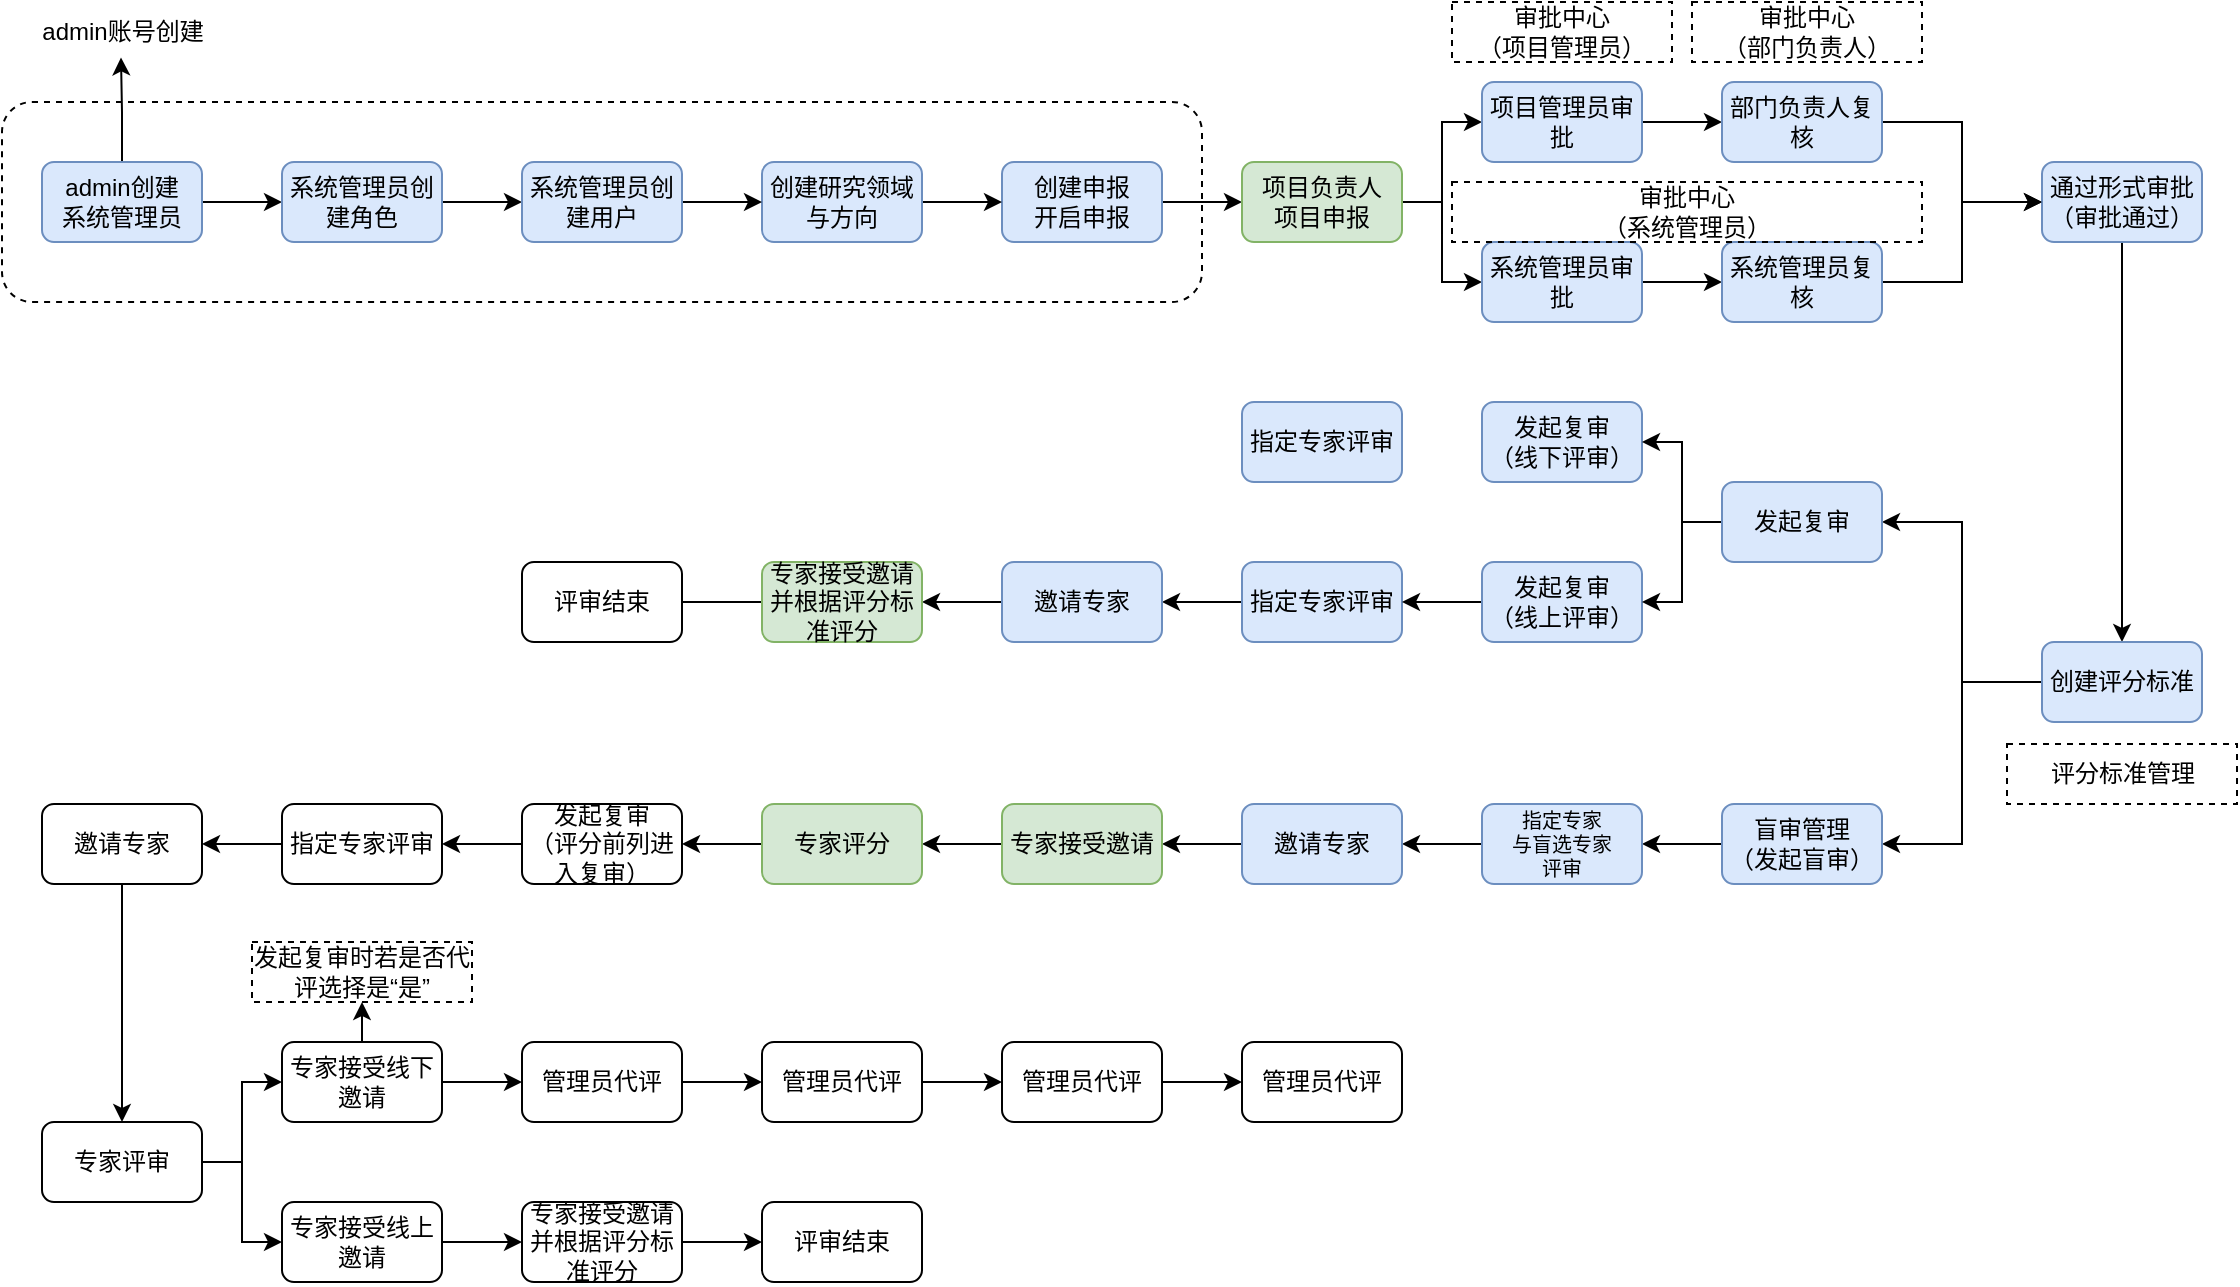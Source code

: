 <mxfile version="21.6.9" type="github">
  <diagram name="第 1 页" id="8AalZhf0SuC_jpaXCOYt">
    <mxGraphModel dx="1207" dy="667" grid="1" gridSize="10" guides="1" tooltips="1" connect="1" arrows="1" fold="1" page="1" pageScale="1" pageWidth="4681" pageHeight="3300" math="0" shadow="0">
      <root>
        <mxCell id="0" />
        <mxCell id="1" parent="0" />
        <mxCell id="mLf53-jrDhpxrXsrKtnD-4" value="" style="rounded=1;whiteSpace=wrap;html=1;dashed=1;" vertex="1" parent="1">
          <mxGeometry x="180" y="130" width="600" height="100" as="geometry" />
        </mxCell>
        <mxCell id="mLf53-jrDhpxrXsrKtnD-6" style="edgeStyle=orthogonalEdgeStyle;rounded=0;orthogonalLoop=1;jettySize=auto;html=1;exitX=1;exitY=0.5;exitDx=0;exitDy=0;entryX=0;entryY=0.5;entryDx=0;entryDy=0;" edge="1" parent="1" source="mLf53-jrDhpxrXsrKtnD-1" target="mLf53-jrDhpxrXsrKtnD-2">
          <mxGeometry relative="1" as="geometry" />
        </mxCell>
        <mxCell id="mLf53-jrDhpxrXsrKtnD-15" style="edgeStyle=orthogonalEdgeStyle;rounded=0;orthogonalLoop=1;jettySize=auto;html=1;exitX=0.5;exitY=0;exitDx=0;exitDy=0;entryX=0.495;entryY=0.924;entryDx=0;entryDy=0;entryPerimeter=0;" edge="1" parent="1" source="mLf53-jrDhpxrXsrKtnD-1" target="mLf53-jrDhpxrXsrKtnD-5">
          <mxGeometry relative="1" as="geometry" />
        </mxCell>
        <mxCell id="mLf53-jrDhpxrXsrKtnD-1" value="admin创建&lt;br&gt;系统管理员" style="rounded=1;whiteSpace=wrap;html=1;fillColor=#dae8fc;strokeColor=#6c8ebf;" vertex="1" parent="1">
          <mxGeometry x="200" y="160" width="80" height="40" as="geometry" />
        </mxCell>
        <mxCell id="mLf53-jrDhpxrXsrKtnD-10" style="edgeStyle=orthogonalEdgeStyle;rounded=0;orthogonalLoop=1;jettySize=auto;html=1;exitX=1;exitY=0.5;exitDx=0;exitDy=0;" edge="1" parent="1" source="mLf53-jrDhpxrXsrKtnD-2" target="mLf53-jrDhpxrXsrKtnD-9">
          <mxGeometry relative="1" as="geometry" />
        </mxCell>
        <mxCell id="mLf53-jrDhpxrXsrKtnD-2" value="系统管理员创建角色" style="rounded=1;whiteSpace=wrap;html=1;fillColor=#dae8fc;strokeColor=#6c8ebf;" vertex="1" parent="1">
          <mxGeometry x="320" y="160" width="80" height="40" as="geometry" />
        </mxCell>
        <mxCell id="mLf53-jrDhpxrXsrKtnD-13" style="edgeStyle=orthogonalEdgeStyle;rounded=0;orthogonalLoop=1;jettySize=auto;html=1;exitX=1;exitY=0.5;exitDx=0;exitDy=0;entryX=0;entryY=0.5;entryDx=0;entryDy=0;" edge="1" parent="1" source="mLf53-jrDhpxrXsrKtnD-3" target="mLf53-jrDhpxrXsrKtnD-7">
          <mxGeometry relative="1" as="geometry" />
        </mxCell>
        <mxCell id="mLf53-jrDhpxrXsrKtnD-3" value="创建申报&lt;br&gt;开启申报" style="rounded=1;whiteSpace=wrap;html=1;fillColor=#dae8fc;strokeColor=#6c8ebf;" vertex="1" parent="1">
          <mxGeometry x="680" y="160" width="80" height="40" as="geometry" />
        </mxCell>
        <mxCell id="mLf53-jrDhpxrXsrKtnD-5" value="admin账号创建" style="text;html=1;align=center;verticalAlign=middle;resizable=0;points=[];autosize=1;strokeColor=none;fillColor=none;" vertex="1" parent="1">
          <mxGeometry x="190" y="80" width="100" height="30" as="geometry" />
        </mxCell>
        <mxCell id="mLf53-jrDhpxrXsrKtnD-48" style="edgeStyle=orthogonalEdgeStyle;rounded=0;orthogonalLoop=1;jettySize=auto;html=1;exitX=1;exitY=0.5;exitDx=0;exitDy=0;entryX=0;entryY=0.5;entryDx=0;entryDy=0;" edge="1" parent="1" source="mLf53-jrDhpxrXsrKtnD-7" target="mLf53-jrDhpxrXsrKtnD-17">
          <mxGeometry relative="1" as="geometry" />
        </mxCell>
        <mxCell id="mLf53-jrDhpxrXsrKtnD-49" style="edgeStyle=orthogonalEdgeStyle;rounded=0;orthogonalLoop=1;jettySize=auto;html=1;exitX=1;exitY=0.5;exitDx=0;exitDy=0;entryX=0;entryY=0.5;entryDx=0;entryDy=0;" edge="1" parent="1" source="mLf53-jrDhpxrXsrKtnD-7" target="mLf53-jrDhpxrXsrKtnD-35">
          <mxGeometry relative="1" as="geometry" />
        </mxCell>
        <mxCell id="mLf53-jrDhpxrXsrKtnD-7" value="项目负责人&lt;br&gt;项目申报" style="rounded=1;whiteSpace=wrap;html=1;fillColor=#d5e8d4;strokeColor=#82b366;" vertex="1" parent="1">
          <mxGeometry x="800" y="160" width="80" height="40" as="geometry" />
        </mxCell>
        <mxCell id="mLf53-jrDhpxrXsrKtnD-12" style="edgeStyle=orthogonalEdgeStyle;rounded=0;orthogonalLoop=1;jettySize=auto;html=1;exitX=1;exitY=0.5;exitDx=0;exitDy=0;" edge="1" parent="1" source="mLf53-jrDhpxrXsrKtnD-8" target="mLf53-jrDhpxrXsrKtnD-3">
          <mxGeometry relative="1" as="geometry" />
        </mxCell>
        <mxCell id="mLf53-jrDhpxrXsrKtnD-8" value="创建研究领域与方向" style="rounded=1;whiteSpace=wrap;html=1;fillColor=#dae8fc;strokeColor=#6c8ebf;" vertex="1" parent="1">
          <mxGeometry x="560" y="160" width="80" height="40" as="geometry" />
        </mxCell>
        <mxCell id="mLf53-jrDhpxrXsrKtnD-11" style="edgeStyle=orthogonalEdgeStyle;rounded=0;orthogonalLoop=1;jettySize=auto;html=1;exitX=1;exitY=0.5;exitDx=0;exitDy=0;entryX=0;entryY=0.5;entryDx=0;entryDy=0;" edge="1" parent="1" source="mLf53-jrDhpxrXsrKtnD-9" target="mLf53-jrDhpxrXsrKtnD-8">
          <mxGeometry relative="1" as="geometry" />
        </mxCell>
        <mxCell id="mLf53-jrDhpxrXsrKtnD-9" value="系统管理员创建用户" style="rounded=1;whiteSpace=wrap;html=1;fillColor=#dae8fc;strokeColor=#6c8ebf;" vertex="1" parent="1">
          <mxGeometry x="440" y="160" width="80" height="40" as="geometry" />
        </mxCell>
        <mxCell id="mLf53-jrDhpxrXsrKtnD-50" style="edgeStyle=orthogonalEdgeStyle;rounded=0;orthogonalLoop=1;jettySize=auto;html=1;exitX=1;exitY=0.5;exitDx=0;exitDy=0;" edge="1" parent="1" source="mLf53-jrDhpxrXsrKtnD-17" target="mLf53-jrDhpxrXsrKtnD-18">
          <mxGeometry relative="1" as="geometry" />
        </mxCell>
        <mxCell id="mLf53-jrDhpxrXsrKtnD-17" value="项目管理员审批" style="rounded=1;whiteSpace=wrap;html=1;fillColor=#dae8fc;strokeColor=#6c8ebf;" vertex="1" parent="1">
          <mxGeometry x="920" y="120" width="80" height="40" as="geometry" />
        </mxCell>
        <mxCell id="mLf53-jrDhpxrXsrKtnD-52" style="edgeStyle=orthogonalEdgeStyle;rounded=0;orthogonalLoop=1;jettySize=auto;html=1;exitX=1;exitY=0.5;exitDx=0;exitDy=0;entryX=0;entryY=0.5;entryDx=0;entryDy=0;" edge="1" parent="1" source="mLf53-jrDhpxrXsrKtnD-18" target="mLf53-jrDhpxrXsrKtnD-19">
          <mxGeometry relative="1" as="geometry" />
        </mxCell>
        <mxCell id="mLf53-jrDhpxrXsrKtnD-18" value="部门负责人复核" style="rounded=1;whiteSpace=wrap;html=1;fillColor=#dae8fc;strokeColor=#6c8ebf;" vertex="1" parent="1">
          <mxGeometry x="1040" y="120" width="80" height="40" as="geometry" />
        </mxCell>
        <mxCell id="mLf53-jrDhpxrXsrKtnD-150" style="edgeStyle=orthogonalEdgeStyle;rounded=0;orthogonalLoop=1;jettySize=auto;html=1;exitX=0.5;exitY=1;exitDx=0;exitDy=0;" edge="1" parent="1" source="mLf53-jrDhpxrXsrKtnD-19" target="mLf53-jrDhpxrXsrKtnD-23">
          <mxGeometry relative="1" as="geometry" />
        </mxCell>
        <mxCell id="mLf53-jrDhpxrXsrKtnD-19" value="通过形式审批&lt;br&gt;（审批通过）" style="rounded=1;whiteSpace=wrap;html=1;fillColor=#dae8fc;strokeColor=#6c8ebf;" vertex="1" parent="1">
          <mxGeometry x="1200" y="160" width="80" height="40" as="geometry" />
        </mxCell>
        <mxCell id="mLf53-jrDhpxrXsrKtnD-151" style="edgeStyle=orthogonalEdgeStyle;rounded=0;orthogonalLoop=1;jettySize=auto;html=1;exitX=0;exitY=0.5;exitDx=0;exitDy=0;entryX=1;entryY=0.5;entryDx=0;entryDy=0;" edge="1" parent="1" source="mLf53-jrDhpxrXsrKtnD-23" target="mLf53-jrDhpxrXsrKtnD-74">
          <mxGeometry relative="1" as="geometry" />
        </mxCell>
        <mxCell id="mLf53-jrDhpxrXsrKtnD-152" style="edgeStyle=orthogonalEdgeStyle;rounded=0;orthogonalLoop=1;jettySize=auto;html=1;exitX=0;exitY=0.5;exitDx=0;exitDy=0;entryX=1;entryY=0.5;entryDx=0;entryDy=0;" edge="1" parent="1" source="mLf53-jrDhpxrXsrKtnD-23" target="mLf53-jrDhpxrXsrKtnD-34">
          <mxGeometry relative="1" as="geometry" />
        </mxCell>
        <mxCell id="mLf53-jrDhpxrXsrKtnD-23" value="创建评分标准" style="rounded=1;whiteSpace=wrap;html=1;fillColor=#dae8fc;strokeColor=#6c8ebf;" vertex="1" parent="1">
          <mxGeometry x="1200" y="400" width="80" height="40" as="geometry" />
        </mxCell>
        <mxCell id="mLf53-jrDhpxrXsrKtnD-71" style="edgeStyle=orthogonalEdgeStyle;rounded=0;orthogonalLoop=1;jettySize=auto;html=1;exitX=0;exitY=0.5;exitDx=0;exitDy=0;entryX=1;entryY=0.5;entryDx=0;entryDy=0;" edge="1" parent="1" source="mLf53-jrDhpxrXsrKtnD-24" target="mLf53-jrDhpxrXsrKtnD-64">
          <mxGeometry relative="1" as="geometry" />
        </mxCell>
        <mxCell id="mLf53-jrDhpxrXsrKtnD-24" value="指定专家评审" style="rounded=1;whiteSpace=wrap;html=1;fillColor=#dae8fc;strokeColor=#6c8ebf;" vertex="1" parent="1">
          <mxGeometry x="800" y="360" width="80" height="40" as="geometry" />
        </mxCell>
        <mxCell id="mLf53-jrDhpxrXsrKtnD-59" style="edgeStyle=orthogonalEdgeStyle;rounded=0;orthogonalLoop=1;jettySize=auto;html=1;exitX=0;exitY=0.5;exitDx=0;exitDy=0;entryX=1;entryY=0.5;entryDx=0;entryDy=0;" edge="1" parent="1" source="mLf53-jrDhpxrXsrKtnD-33" target="mLf53-jrDhpxrXsrKtnD-24">
          <mxGeometry relative="1" as="geometry" />
        </mxCell>
        <mxCell id="mLf53-jrDhpxrXsrKtnD-33" value="发起复审&lt;br&gt;（线上评审）" style="rounded=1;whiteSpace=wrap;html=1;fillColor=#dae8fc;strokeColor=#6c8ebf;" vertex="1" parent="1">
          <mxGeometry x="920" y="360" width="80" height="40" as="geometry" />
        </mxCell>
        <mxCell id="mLf53-jrDhpxrXsrKtnD-62" style="edgeStyle=orthogonalEdgeStyle;rounded=0;orthogonalLoop=1;jettySize=auto;html=1;exitX=0;exitY=0.5;exitDx=0;exitDy=0;entryX=1;entryY=0.5;entryDx=0;entryDy=0;" edge="1" parent="1" source="mLf53-jrDhpxrXsrKtnD-34" target="mLf53-jrDhpxrXsrKtnD-61">
          <mxGeometry relative="1" as="geometry" />
        </mxCell>
        <mxCell id="mLf53-jrDhpxrXsrKtnD-34" value="盲审管理&lt;br&gt;（发起盲审）" style="rounded=1;whiteSpace=wrap;html=1;fillColor=#dae8fc;strokeColor=#6c8ebf;" vertex="1" parent="1">
          <mxGeometry x="1040" y="481" width="80" height="40" as="geometry" />
        </mxCell>
        <mxCell id="mLf53-jrDhpxrXsrKtnD-51" style="edgeStyle=orthogonalEdgeStyle;rounded=0;orthogonalLoop=1;jettySize=auto;html=1;exitX=1;exitY=0.5;exitDx=0;exitDy=0;entryX=0;entryY=0.5;entryDx=0;entryDy=0;" edge="1" parent="1" source="mLf53-jrDhpxrXsrKtnD-35" target="mLf53-jrDhpxrXsrKtnD-38">
          <mxGeometry relative="1" as="geometry" />
        </mxCell>
        <mxCell id="mLf53-jrDhpxrXsrKtnD-35" value="系统管理员审批" style="rounded=1;whiteSpace=wrap;html=1;fillColor=#dae8fc;strokeColor=#6c8ebf;" vertex="1" parent="1">
          <mxGeometry x="920" y="200" width="80" height="40" as="geometry" />
        </mxCell>
        <mxCell id="mLf53-jrDhpxrXsrKtnD-53" style="edgeStyle=orthogonalEdgeStyle;rounded=0;orthogonalLoop=1;jettySize=auto;html=1;exitX=1;exitY=0.5;exitDx=0;exitDy=0;entryX=0;entryY=0.5;entryDx=0;entryDy=0;" edge="1" parent="1" source="mLf53-jrDhpxrXsrKtnD-38" target="mLf53-jrDhpxrXsrKtnD-19">
          <mxGeometry relative="1" as="geometry" />
        </mxCell>
        <mxCell id="mLf53-jrDhpxrXsrKtnD-38" value="系统管理员复核" style="rounded=1;whiteSpace=wrap;html=1;fillColor=#dae8fc;strokeColor=#6c8ebf;" vertex="1" parent="1">
          <mxGeometry x="1040" y="200" width="80" height="40" as="geometry" />
        </mxCell>
        <mxCell id="mLf53-jrDhpxrXsrKtnD-96" style="edgeStyle=orthogonalEdgeStyle;rounded=0;orthogonalLoop=1;jettySize=auto;html=1;exitX=0;exitY=0.5;exitDx=0;exitDy=0;entryX=1;entryY=0.5;entryDx=0;entryDy=0;" edge="1" parent="1" source="mLf53-jrDhpxrXsrKtnD-61" target="mLf53-jrDhpxrXsrKtnD-65">
          <mxGeometry relative="1" as="geometry" />
        </mxCell>
        <mxCell id="mLf53-jrDhpxrXsrKtnD-61" value="指定专家&lt;br style=&quot;font-size: 10px;&quot;&gt;与盲选专家&lt;br style=&quot;font-size: 10px;&quot;&gt;评审" style="rounded=1;whiteSpace=wrap;html=1;fontSize=10;fillColor=#dae8fc;strokeColor=#6c8ebf;" vertex="1" parent="1">
          <mxGeometry x="920" y="481" width="80" height="40" as="geometry" />
        </mxCell>
        <mxCell id="mLf53-jrDhpxrXsrKtnD-70" style="edgeStyle=orthogonalEdgeStyle;rounded=0;orthogonalLoop=1;jettySize=auto;html=1;exitX=0;exitY=0.5;exitDx=0;exitDy=0;entryX=1;entryY=0.5;entryDx=0;entryDy=0;" edge="1" parent="1" source="mLf53-jrDhpxrXsrKtnD-64" target="mLf53-jrDhpxrXsrKtnD-66">
          <mxGeometry relative="1" as="geometry" />
        </mxCell>
        <mxCell id="mLf53-jrDhpxrXsrKtnD-64" value="邀请专家" style="rounded=1;whiteSpace=wrap;html=1;fillColor=#dae8fc;strokeColor=#6c8ebf;" vertex="1" parent="1">
          <mxGeometry x="680" y="360" width="80" height="40" as="geometry" />
        </mxCell>
        <mxCell id="mLf53-jrDhpxrXsrKtnD-97" style="edgeStyle=orthogonalEdgeStyle;rounded=0;orthogonalLoop=1;jettySize=auto;html=1;exitX=0;exitY=0.5;exitDx=0;exitDy=0;entryX=1;entryY=0.5;entryDx=0;entryDy=0;" edge="1" parent="1" source="mLf53-jrDhpxrXsrKtnD-65" target="mLf53-jrDhpxrXsrKtnD-67">
          <mxGeometry relative="1" as="geometry" />
        </mxCell>
        <mxCell id="mLf53-jrDhpxrXsrKtnD-65" value="邀请专家" style="rounded=1;whiteSpace=wrap;html=1;fillColor=#dae8fc;strokeColor=#6c8ebf;" vertex="1" parent="1">
          <mxGeometry x="800" y="481" width="80" height="40" as="geometry" />
        </mxCell>
        <mxCell id="mLf53-jrDhpxrXsrKtnD-69" style="edgeStyle=orthogonalEdgeStyle;rounded=0;orthogonalLoop=1;jettySize=auto;html=1;exitX=0;exitY=0.5;exitDx=0;exitDy=0;entryX=1;entryY=0.5;entryDx=0;entryDy=0;" edge="1" parent="1" source="mLf53-jrDhpxrXsrKtnD-66">
          <mxGeometry relative="1" as="geometry">
            <mxPoint x="480" y="380" as="targetPoint" />
          </mxGeometry>
        </mxCell>
        <mxCell id="mLf53-jrDhpxrXsrKtnD-66" value="专家接受邀请并根据评分标准评分" style="rounded=1;whiteSpace=wrap;html=1;strokeColor=#82b366;fillColor=#d5e8d4;" vertex="1" parent="1">
          <mxGeometry x="560" y="360" width="80" height="40" as="geometry" />
        </mxCell>
        <mxCell id="mLf53-jrDhpxrXsrKtnD-117" style="edgeStyle=orthogonalEdgeStyle;rounded=0;orthogonalLoop=1;jettySize=auto;html=1;exitX=0;exitY=0.5;exitDx=0;exitDy=0;" edge="1" parent="1" source="mLf53-jrDhpxrXsrKtnD-67" target="mLf53-jrDhpxrXsrKtnD-115">
          <mxGeometry relative="1" as="geometry" />
        </mxCell>
        <mxCell id="mLf53-jrDhpxrXsrKtnD-67" value="专家接受邀请" style="rounded=1;whiteSpace=wrap;html=1;strokeColor=#82b366;fillColor=#d5e8d4;" vertex="1" parent="1">
          <mxGeometry x="680" y="481" width="80" height="40" as="geometry" />
        </mxCell>
        <mxCell id="mLf53-jrDhpxrXsrKtnD-72" value="评审结束" style="rounded=1;whiteSpace=wrap;html=1;" vertex="1" parent="1">
          <mxGeometry x="440" y="360" width="80" height="40" as="geometry" />
        </mxCell>
        <mxCell id="mLf53-jrDhpxrXsrKtnD-73" value="发起复审&lt;br&gt;（线下评审）" style="rounded=1;whiteSpace=wrap;html=1;fillColor=#dae8fc;strokeColor=#6c8ebf;" vertex="1" parent="1">
          <mxGeometry x="920" y="280" width="80" height="40" as="geometry" />
        </mxCell>
        <mxCell id="mLf53-jrDhpxrXsrKtnD-76" style="edgeStyle=orthogonalEdgeStyle;rounded=0;orthogonalLoop=1;jettySize=auto;html=1;exitX=0;exitY=0.5;exitDx=0;exitDy=0;entryX=1;entryY=0.5;entryDx=0;entryDy=0;" edge="1" parent="1" source="mLf53-jrDhpxrXsrKtnD-74" target="mLf53-jrDhpxrXsrKtnD-33">
          <mxGeometry relative="1" as="geometry" />
        </mxCell>
        <mxCell id="mLf53-jrDhpxrXsrKtnD-77" style="edgeStyle=orthogonalEdgeStyle;rounded=0;orthogonalLoop=1;jettySize=auto;html=1;exitX=0;exitY=0.5;exitDx=0;exitDy=0;entryX=1;entryY=0.5;entryDx=0;entryDy=0;" edge="1" parent="1" source="mLf53-jrDhpxrXsrKtnD-74" target="mLf53-jrDhpxrXsrKtnD-73">
          <mxGeometry relative="1" as="geometry" />
        </mxCell>
        <mxCell id="mLf53-jrDhpxrXsrKtnD-74" value="发起复审" style="rounded=1;whiteSpace=wrap;html=1;fillColor=#dae8fc;strokeColor=#6c8ebf;" vertex="1" parent="1">
          <mxGeometry x="1040" y="320" width="80" height="40" as="geometry" />
        </mxCell>
        <mxCell id="mLf53-jrDhpxrXsrKtnD-78" value="指定专家评审" style="rounded=1;whiteSpace=wrap;html=1;fillColor=#dae8fc;strokeColor=#6c8ebf;" vertex="1" parent="1">
          <mxGeometry x="800" y="280" width="80" height="40" as="geometry" />
        </mxCell>
        <mxCell id="mLf53-jrDhpxrXsrKtnD-157" style="edgeStyle=orthogonalEdgeStyle;rounded=0;orthogonalLoop=1;jettySize=auto;html=1;exitX=0;exitY=0.5;exitDx=0;exitDy=0;entryX=1;entryY=0.5;entryDx=0;entryDy=0;" edge="1" parent="1" source="mLf53-jrDhpxrXsrKtnD-115" target="mLf53-jrDhpxrXsrKtnD-92">
          <mxGeometry relative="1" as="geometry" />
        </mxCell>
        <mxCell id="mLf53-jrDhpxrXsrKtnD-115" value="专家评分" style="rounded=1;whiteSpace=wrap;html=1;strokeColor=#82b366;fillColor=#d5e8d4;" vertex="1" parent="1">
          <mxGeometry x="560" y="481" width="80" height="40" as="geometry" />
        </mxCell>
        <mxCell id="mLf53-jrDhpxrXsrKtnD-153" style="edgeStyle=orthogonalEdgeStyle;rounded=0;orthogonalLoop=1;jettySize=auto;html=1;exitX=0;exitY=0.5;exitDx=0;exitDy=0;entryX=1;entryY=0.5;entryDx=0;entryDy=0;" edge="1" parent="1" source="mLf53-jrDhpxrXsrKtnD-92" target="mLf53-jrDhpxrXsrKtnD-81">
          <mxGeometry relative="1" as="geometry" />
        </mxCell>
        <mxCell id="mLf53-jrDhpxrXsrKtnD-92" value="发起复审&lt;br&gt;（评分前列进入复审）" style="rounded=1;whiteSpace=wrap;html=1;" vertex="1" parent="1">
          <mxGeometry x="440" y="481" width="80" height="40" as="geometry" />
        </mxCell>
        <mxCell id="mLf53-jrDhpxrXsrKtnD-159" style="edgeStyle=orthogonalEdgeStyle;rounded=0;orthogonalLoop=1;jettySize=auto;html=1;exitX=0;exitY=0.5;exitDx=0;exitDy=0;entryX=1;entryY=0.5;entryDx=0;entryDy=0;" edge="1" parent="1" source="mLf53-jrDhpxrXsrKtnD-81" target="mLf53-jrDhpxrXsrKtnD-158">
          <mxGeometry relative="1" as="geometry" />
        </mxCell>
        <mxCell id="mLf53-jrDhpxrXsrKtnD-81" value="指定专家评审" style="rounded=1;whiteSpace=wrap;html=1;" vertex="1" parent="1">
          <mxGeometry x="320" y="481" width="80" height="40" as="geometry" />
        </mxCell>
        <mxCell id="mLf53-jrDhpxrXsrKtnD-176" style="edgeStyle=orthogonalEdgeStyle;rounded=0;orthogonalLoop=1;jettySize=auto;html=1;exitX=1;exitY=0.5;exitDx=0;exitDy=0;" edge="1" parent="1" source="mLf53-jrDhpxrXsrKtnD-87" target="mLf53-jrDhpxrXsrKtnD-173">
          <mxGeometry relative="1" as="geometry" />
        </mxCell>
        <mxCell id="mLf53-jrDhpxrXsrKtnD-87" value="管理员代评" style="rounded=1;whiteSpace=wrap;html=1;" vertex="1" parent="1">
          <mxGeometry x="440" y="600" width="80" height="40" as="geometry" />
        </mxCell>
        <mxCell id="mLf53-jrDhpxrXsrKtnD-163" style="edgeStyle=orthogonalEdgeStyle;rounded=0;orthogonalLoop=1;jettySize=auto;html=1;exitX=1;exitY=0.5;exitDx=0;exitDy=0;entryX=0;entryY=0.5;entryDx=0;entryDy=0;" edge="1" parent="1" source="mLf53-jrDhpxrXsrKtnD-142" target="mLf53-jrDhpxrXsrKtnD-161">
          <mxGeometry relative="1" as="geometry" />
        </mxCell>
        <mxCell id="mLf53-jrDhpxrXsrKtnD-164" style="edgeStyle=orthogonalEdgeStyle;rounded=0;orthogonalLoop=1;jettySize=auto;html=1;exitX=1;exitY=0.5;exitDx=0;exitDy=0;entryX=0;entryY=0.5;entryDx=0;entryDy=0;" edge="1" parent="1" source="mLf53-jrDhpxrXsrKtnD-142" target="mLf53-jrDhpxrXsrKtnD-143">
          <mxGeometry relative="1" as="geometry" />
        </mxCell>
        <mxCell id="mLf53-jrDhpxrXsrKtnD-142" value="专家评审" style="rounded=1;whiteSpace=wrap;html=1;" vertex="1" parent="1">
          <mxGeometry x="200" y="640" width="80" height="40" as="geometry" />
        </mxCell>
        <mxCell id="mLf53-jrDhpxrXsrKtnD-167" style="edgeStyle=orthogonalEdgeStyle;rounded=0;orthogonalLoop=1;jettySize=auto;html=1;exitX=1;exitY=0.5;exitDx=0;exitDy=0;entryX=0;entryY=0.5;entryDx=0;entryDy=0;" edge="1" parent="1" source="mLf53-jrDhpxrXsrKtnD-143" target="mLf53-jrDhpxrXsrKtnD-166">
          <mxGeometry relative="1" as="geometry" />
        </mxCell>
        <mxCell id="mLf53-jrDhpxrXsrKtnD-143" value="专家接受线上邀请" style="rounded=1;whiteSpace=wrap;html=1;" vertex="1" parent="1">
          <mxGeometry x="320" y="680" width="80" height="40" as="geometry" />
        </mxCell>
        <mxCell id="mLf53-jrDhpxrXsrKtnD-160" style="edgeStyle=orthogonalEdgeStyle;rounded=0;orthogonalLoop=1;jettySize=auto;html=1;exitX=0.5;exitY=1;exitDx=0;exitDy=0;entryX=0.5;entryY=0;entryDx=0;entryDy=0;" edge="1" parent="1" source="mLf53-jrDhpxrXsrKtnD-158" target="mLf53-jrDhpxrXsrKtnD-142">
          <mxGeometry relative="1" as="geometry" />
        </mxCell>
        <mxCell id="mLf53-jrDhpxrXsrKtnD-158" value="邀请专家" style="rounded=1;whiteSpace=wrap;html=1;" vertex="1" parent="1">
          <mxGeometry x="200" y="481" width="80" height="40" as="geometry" />
        </mxCell>
        <mxCell id="mLf53-jrDhpxrXsrKtnD-165" style="edgeStyle=orthogonalEdgeStyle;rounded=0;orthogonalLoop=1;jettySize=auto;html=1;exitX=1;exitY=0.5;exitDx=0;exitDy=0;" edge="1" parent="1" source="mLf53-jrDhpxrXsrKtnD-161" target="mLf53-jrDhpxrXsrKtnD-87">
          <mxGeometry relative="1" as="geometry" />
        </mxCell>
        <mxCell id="mLf53-jrDhpxrXsrKtnD-171" style="edgeStyle=orthogonalEdgeStyle;rounded=0;orthogonalLoop=1;jettySize=auto;html=1;exitX=0.5;exitY=0;exitDx=0;exitDy=0;entryX=0.5;entryY=1;entryDx=0;entryDy=0;" edge="1" parent="1" source="mLf53-jrDhpxrXsrKtnD-161" target="mLf53-jrDhpxrXsrKtnD-170">
          <mxGeometry relative="1" as="geometry" />
        </mxCell>
        <mxCell id="mLf53-jrDhpxrXsrKtnD-161" value="专家接受线下邀请" style="rounded=1;whiteSpace=wrap;html=1;" vertex="1" parent="1">
          <mxGeometry x="320" y="600" width="80" height="40" as="geometry" />
        </mxCell>
        <mxCell id="mLf53-jrDhpxrXsrKtnD-179" style="edgeStyle=orthogonalEdgeStyle;rounded=0;orthogonalLoop=1;jettySize=auto;html=1;exitX=1;exitY=0.5;exitDx=0;exitDy=0;entryX=0;entryY=0.5;entryDx=0;entryDy=0;" edge="1" parent="1" source="mLf53-jrDhpxrXsrKtnD-166" target="mLf53-jrDhpxrXsrKtnD-172">
          <mxGeometry relative="1" as="geometry" />
        </mxCell>
        <mxCell id="mLf53-jrDhpxrXsrKtnD-166" value="专家接受邀请并根据评分标准评分" style="rounded=1;whiteSpace=wrap;html=1;" vertex="1" parent="1">
          <mxGeometry x="440" y="680" width="80" height="40" as="geometry" />
        </mxCell>
        <mxCell id="mLf53-jrDhpxrXsrKtnD-170" value="发起复审时若是否代评选择是“是”" style="text;html=1;strokeColor=default;fillColor=none;align=center;verticalAlign=middle;whiteSpace=wrap;rounded=0;dashed=1;" vertex="1" parent="1">
          <mxGeometry x="305" y="550" width="110" height="30" as="geometry" />
        </mxCell>
        <mxCell id="mLf53-jrDhpxrXsrKtnD-172" value="评审结束" style="rounded=1;whiteSpace=wrap;html=1;" vertex="1" parent="1">
          <mxGeometry x="560" y="680" width="80" height="40" as="geometry" />
        </mxCell>
        <mxCell id="mLf53-jrDhpxrXsrKtnD-177" style="edgeStyle=orthogonalEdgeStyle;rounded=0;orthogonalLoop=1;jettySize=auto;html=1;exitX=1;exitY=0.5;exitDx=0;exitDy=0;entryX=0;entryY=0.5;entryDx=0;entryDy=0;" edge="1" parent="1" source="mLf53-jrDhpxrXsrKtnD-173" target="mLf53-jrDhpxrXsrKtnD-174">
          <mxGeometry relative="1" as="geometry" />
        </mxCell>
        <mxCell id="mLf53-jrDhpxrXsrKtnD-173" value="管理员代评" style="rounded=1;whiteSpace=wrap;html=1;" vertex="1" parent="1">
          <mxGeometry x="560" y="600" width="80" height="40" as="geometry" />
        </mxCell>
        <mxCell id="mLf53-jrDhpxrXsrKtnD-178" style="edgeStyle=orthogonalEdgeStyle;rounded=0;orthogonalLoop=1;jettySize=auto;html=1;exitX=1;exitY=0.5;exitDx=0;exitDy=0;entryX=0;entryY=0.5;entryDx=0;entryDy=0;" edge="1" parent="1" source="mLf53-jrDhpxrXsrKtnD-174" target="mLf53-jrDhpxrXsrKtnD-175">
          <mxGeometry relative="1" as="geometry" />
        </mxCell>
        <mxCell id="mLf53-jrDhpxrXsrKtnD-174" value="管理员代评" style="rounded=1;whiteSpace=wrap;html=1;" vertex="1" parent="1">
          <mxGeometry x="680" y="600" width="80" height="40" as="geometry" />
        </mxCell>
        <mxCell id="mLf53-jrDhpxrXsrKtnD-175" value="管理员代评" style="rounded=1;whiteSpace=wrap;html=1;" vertex="1" parent="1">
          <mxGeometry x="800" y="600" width="80" height="40" as="geometry" />
        </mxCell>
        <mxCell id="mLf53-jrDhpxrXsrKtnD-181" value="审批中心&lt;br&gt;（项目管理员）" style="text;html=1;strokeColor=default;fillColor=none;align=center;verticalAlign=middle;whiteSpace=wrap;rounded=0;dashed=1;" vertex="1" parent="1">
          <mxGeometry x="905" y="80" width="110" height="30" as="geometry" />
        </mxCell>
        <mxCell id="mLf53-jrDhpxrXsrKtnD-182" value="审批中心&lt;br&gt;（部门负责人）" style="text;html=1;strokeColor=default;fillColor=none;align=center;verticalAlign=middle;whiteSpace=wrap;rounded=0;dashed=1;" vertex="1" parent="1">
          <mxGeometry x="1025" y="80" width="115" height="30" as="geometry" />
        </mxCell>
        <mxCell id="mLf53-jrDhpxrXsrKtnD-183" value="审批中心&lt;br&gt;（系统管理员）" style="text;html=1;strokeColor=default;fillColor=none;align=center;verticalAlign=middle;whiteSpace=wrap;rounded=0;dashed=1;" vertex="1" parent="1">
          <mxGeometry x="905" y="170" width="235" height="30" as="geometry" />
        </mxCell>
        <mxCell id="mLf53-jrDhpxrXsrKtnD-186" value="评分标准管理" style="text;html=1;strokeColor=default;fillColor=none;align=center;verticalAlign=middle;whiteSpace=wrap;rounded=0;dashed=1;" vertex="1" parent="1">
          <mxGeometry x="1182.5" y="451" width="115" height="30" as="geometry" />
        </mxCell>
      </root>
    </mxGraphModel>
  </diagram>
</mxfile>
